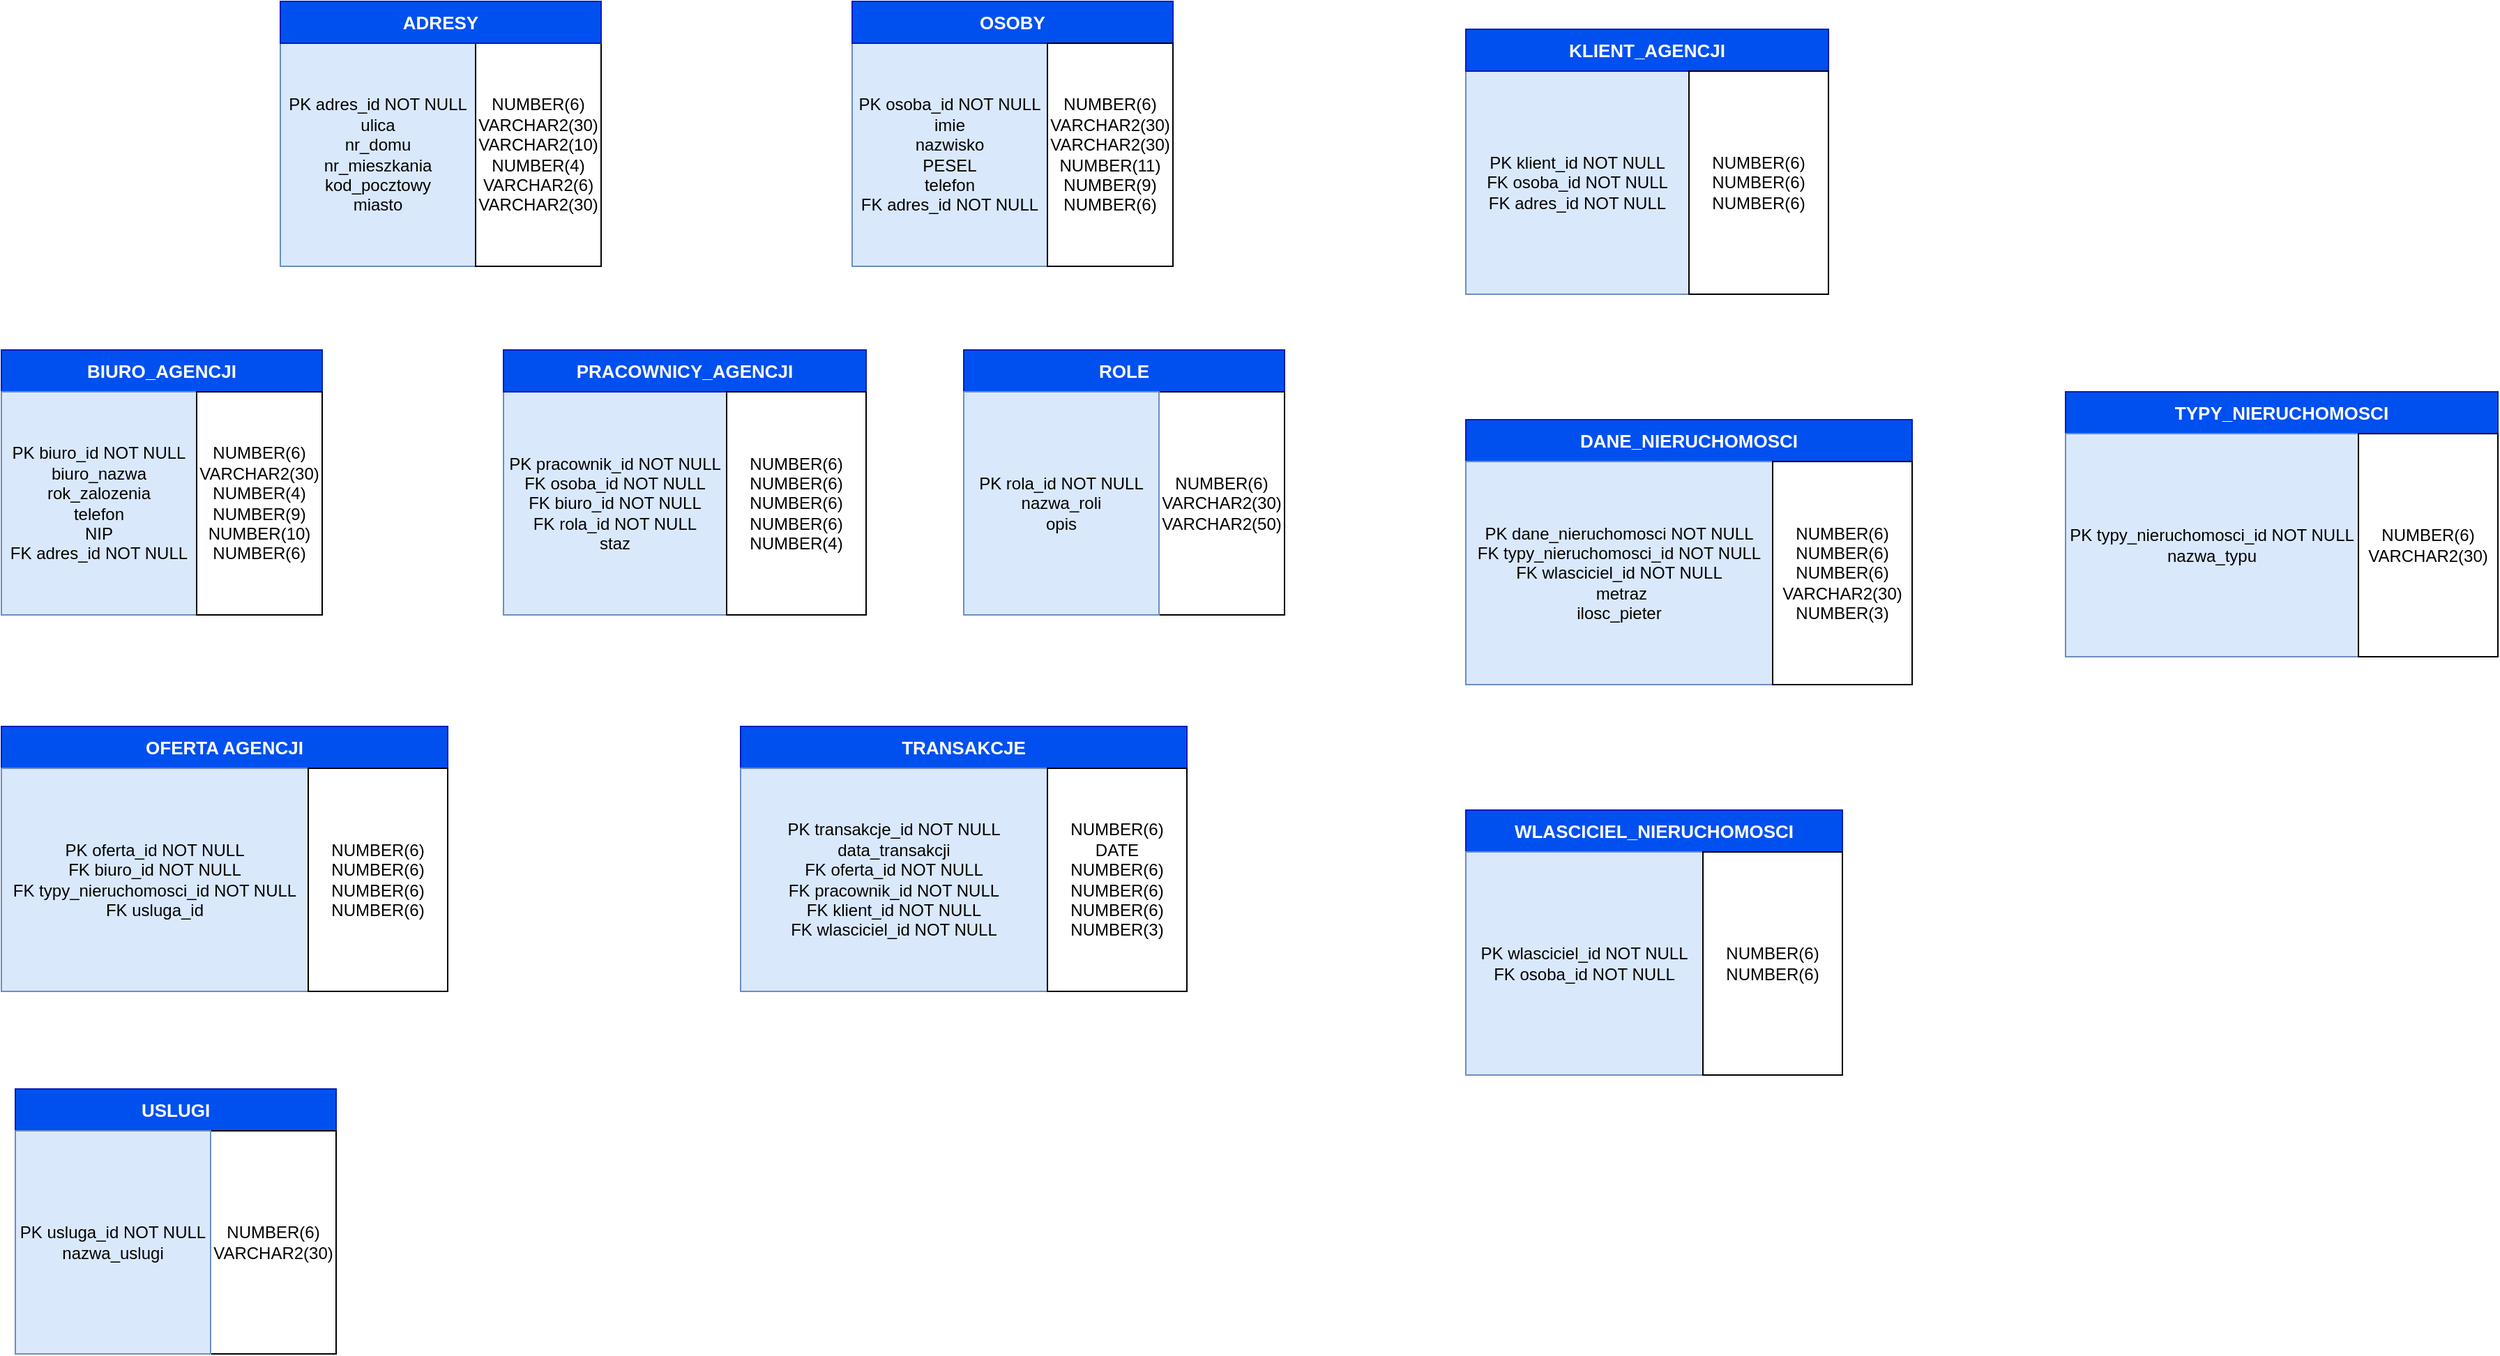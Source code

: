 <mxfile version="15.7.4" type="device"><diagram id="x3S8lb5ky8qLZGliVBQX" name="Page-1"><mxGraphModel dx="2031" dy="1134" grid="1" gridSize="10" guides="1" tooltips="1" connect="1" arrows="1" fold="1" page="1" pageScale="1" pageWidth="3300" pageHeight="4681" math="0" shadow="0"><root><mxCell id="0"/><mxCell id="1" parent="0"/><mxCell id="DuKHvbXo3TppNZbiKY4A-1" value="BIURO_AGENCJI" style="rounded=0;whiteSpace=wrap;html=1;fillColor=#0050ef;strokeColor=#001DBC;fontStyle=1;fontSize=13;fontColor=#ffffff;" vertex="1" parent="1"><mxGeometry x="30" y="270" width="230" height="30" as="geometry"/></mxCell><mxCell id="DuKHvbXo3TppNZbiKY4A-2" value="PK biuro_id NOT NULL&lt;br&gt;biuro_nazwa&lt;br&gt;rok_zalozenia&lt;br&gt;telefon&lt;br&gt;NIP&lt;br&gt;FK adres_id NOT NULL" style="rounded=0;whiteSpace=wrap;html=1;fillColor=#dae8fc;strokeColor=#6c8ebf;" vertex="1" parent="1"><mxGeometry x="30" y="300" width="140" height="160" as="geometry"/></mxCell><mxCell id="DuKHvbXo3TppNZbiKY4A-3" value="NUMBER(6)&lt;br&gt;VARCHAR2(30)&lt;br&gt;NUMBER(4)&lt;br&gt;NUMBER(9)&lt;br&gt;NUMBER(10)&lt;br&gt;NUMBER(6)" style="rounded=0;whiteSpace=wrap;html=1;" vertex="1" parent="1"><mxGeometry x="170" y="300" width="90" height="160" as="geometry"/></mxCell><mxCell id="DuKHvbXo3TppNZbiKY4A-4" value="PK adres_id NOT NULL&lt;br&gt;ulica&lt;br&gt;nr_domu&lt;br&gt;nr_mieszkania&lt;br&gt;kod_pocztowy&lt;br&gt;miasto" style="rounded=0;whiteSpace=wrap;html=1;fillColor=#dae8fc;strokeColor=#6c8ebf;" vertex="1" parent="1"><mxGeometry x="230" y="50" width="140" height="160" as="geometry"/></mxCell><mxCell id="DuKHvbXo3TppNZbiKY4A-5" value="NUMBER(6)&lt;br&gt;VARCHAR2(30)&lt;br&gt;VARCHAR2(10)&lt;br&gt;NUMBER(4)&lt;br&gt;VARCHAR2(6)&lt;br&gt;VARCHAR2(30)" style="rounded=0;whiteSpace=wrap;html=1;" vertex="1" parent="1"><mxGeometry x="370" y="50" width="90" height="160" as="geometry"/></mxCell><mxCell id="DuKHvbXo3TppNZbiKY4A-6" value="ADRESY" style="rounded=0;whiteSpace=wrap;html=1;fillColor=#0050ef;strokeColor=#001DBC;fontStyle=1;fontSize=13;fontColor=#ffffff;" vertex="1" parent="1"><mxGeometry x="230" y="20" width="230" height="30" as="geometry"/></mxCell><mxCell id="DuKHvbXo3TppNZbiKY4A-8" value="PK osoba_id NOT NULL&lt;br&gt;imie&lt;br&gt;nazwisko&lt;br&gt;PESEL&lt;br&gt;telefon&lt;br&gt;FK adres_id NOT NULL" style="rounded=0;whiteSpace=wrap;html=1;fillColor=#dae8fc;strokeColor=#6c8ebf;" vertex="1" parent="1"><mxGeometry x="640" y="50" width="140" height="160" as="geometry"/></mxCell><mxCell id="DuKHvbXo3TppNZbiKY4A-10" value="OSOBY" style="rounded=0;whiteSpace=wrap;html=1;fillColor=#0050ef;strokeColor=#001DBC;fontStyle=1;fontSize=13;fontColor=#ffffff;" vertex="1" parent="1"><mxGeometry x="640" y="20" width="230" height="30" as="geometry"/></mxCell><mxCell id="DuKHvbXo3TppNZbiKY4A-11" value="NUMBER(6)&lt;br&gt;VARCHAR2(30)&lt;br&gt;VARCHAR2(30)&lt;br&gt;NUMBER(11)&lt;br&gt;NUMBER(9)&lt;br&gt;NUMBER(6)" style="rounded=0;whiteSpace=wrap;html=1;" vertex="1" parent="1"><mxGeometry x="780" y="50" width="90" height="160" as="geometry"/></mxCell><mxCell id="DuKHvbXo3TppNZbiKY4A-12" value="ROLE" style="rounded=0;whiteSpace=wrap;html=1;fillColor=#0050ef;strokeColor=#001DBC;fontStyle=1;fontSize=13;fontColor=#ffffff;" vertex="1" parent="1"><mxGeometry x="720" y="270" width="230" height="30" as="geometry"/></mxCell><mxCell id="DuKHvbXo3TppNZbiKY4A-13" value="NUMBER(6)&lt;br&gt;VARCHAR2(30)&lt;br&gt;VARCHAR2(50)" style="rounded=0;whiteSpace=wrap;html=1;" vertex="1" parent="1"><mxGeometry x="860" y="300" width="90" height="160" as="geometry"/></mxCell><mxCell id="DuKHvbXo3TppNZbiKY4A-14" value="PK rola_id NOT NULL&lt;br&gt;nazwa_roli&lt;br&gt;opis" style="rounded=0;whiteSpace=wrap;html=1;fillColor=#dae8fc;strokeColor=#6c8ebf;" vertex="1" parent="1"><mxGeometry x="720" y="300" width="140" height="160" as="geometry"/></mxCell><mxCell id="DuKHvbXo3TppNZbiKY4A-15" value="PK pracownik_id NOT NULL&lt;br&gt;FK osoba_id NOT NULL&lt;br&gt;FK biuro_id NOT NULL&lt;br&gt;FK rola_id NOT NULL&lt;br&gt;staz" style="rounded=0;whiteSpace=wrap;html=1;fillColor=#dae8fc;strokeColor=#6c8ebf;" vertex="1" parent="1"><mxGeometry x="390" y="300" width="160" height="160" as="geometry"/></mxCell><mxCell id="DuKHvbXo3TppNZbiKY4A-16" value="PRACOWNICY_AGENCJI" style="rounded=0;whiteSpace=wrap;html=1;fillColor=#0050ef;strokeColor=#001DBC;fontStyle=1;fontSize=13;fontColor=#ffffff;" vertex="1" parent="1"><mxGeometry x="390" y="270" width="260" height="30" as="geometry"/></mxCell><mxCell id="DuKHvbXo3TppNZbiKY4A-17" value="NUMBER(6)&lt;br&gt;NUMBER(6)&lt;br&gt;NUMBER(6)&lt;br&gt;NUMBER(6)&lt;br&gt;NUMBER(4)" style="rounded=0;whiteSpace=wrap;html=1;" vertex="1" parent="1"><mxGeometry x="550" y="300" width="100" height="160" as="geometry"/></mxCell><mxCell id="DuKHvbXo3TppNZbiKY4A-18" value="USLUGI" style="rounded=0;whiteSpace=wrap;html=1;fillColor=#0050ef;strokeColor=#001DBC;fontStyle=1;fontSize=13;fontColor=#ffffff;" vertex="1" parent="1"><mxGeometry x="40" y="800" width="230" height="30" as="geometry"/></mxCell><mxCell id="DuKHvbXo3TppNZbiKY4A-19" value="NUMBER(6)&lt;br&gt;VARCHAR2(30)&lt;br&gt;" style="rounded=0;whiteSpace=wrap;html=1;" vertex="1" parent="1"><mxGeometry x="180" y="830" width="90" height="160" as="geometry"/></mxCell><mxCell id="DuKHvbXo3TppNZbiKY4A-20" value="PK usluga_id NOT NULL&lt;br&gt;nazwa_uslugi&lt;br&gt;" style="rounded=0;whiteSpace=wrap;html=1;fillColor=#dae8fc;strokeColor=#6c8ebf;" vertex="1" parent="1"><mxGeometry x="40" y="830" width="140" height="160" as="geometry"/></mxCell><mxCell id="DuKHvbXo3TppNZbiKY4A-21" value="OFERTA AGENCJI" style="rounded=0;whiteSpace=wrap;html=1;fillColor=#0050ef;strokeColor=#001DBC;fontStyle=1;fontSize=13;fontColor=#ffffff;" vertex="1" parent="1"><mxGeometry x="30" y="540" width="320" height="30" as="geometry"/></mxCell><mxCell id="DuKHvbXo3TppNZbiKY4A-22" value="PK oferta_id NOT NULL&lt;br&gt;FK biuro_id NOT NULL&lt;br&gt;FK typy_nieruchomosci_id NOT NULL&lt;br&gt;FK usluga_id" style="rounded=0;whiteSpace=wrap;html=1;fillColor=#dae8fc;strokeColor=#6c8ebf;" vertex="1" parent="1"><mxGeometry x="30" y="570" width="220" height="160" as="geometry"/></mxCell><mxCell id="DuKHvbXo3TppNZbiKY4A-23" value="NUMBER(6)&lt;br&gt;NUMBER(6)&lt;br&gt;NUMBER(6)&lt;br&gt;NUMBER(6)" style="rounded=0;whiteSpace=wrap;html=1;" vertex="1" parent="1"><mxGeometry x="250" y="570" width="100" height="160" as="geometry"/></mxCell><mxCell id="DuKHvbXo3TppNZbiKY4A-24" value="TYPY_NIERUCHOMOSCI" style="rounded=0;whiteSpace=wrap;html=1;fillColor=#0050ef;strokeColor=#001DBC;fontStyle=1;fontSize=13;fontColor=#ffffff;" vertex="1" parent="1"><mxGeometry x="1510" y="300" width="310" height="30" as="geometry"/></mxCell><mxCell id="DuKHvbXo3TppNZbiKY4A-25" value="PK typy_nieruchomosci_id NOT NULL&lt;br&gt;nazwa_typu&lt;br&gt;" style="rounded=0;whiteSpace=wrap;html=1;fillColor=#dae8fc;strokeColor=#6c8ebf;" vertex="1" parent="1"><mxGeometry x="1510" y="330" width="210" height="160" as="geometry"/></mxCell><mxCell id="DuKHvbXo3TppNZbiKY4A-26" value="NUMBER(6)&lt;br&gt;VARCHAR2(30)" style="rounded=0;whiteSpace=wrap;html=1;" vertex="1" parent="1"><mxGeometry x="1720" y="330" width="100" height="160" as="geometry"/></mxCell><mxCell id="DuKHvbXo3TppNZbiKY4A-27" value="WLASCICIEL_NIERUCHOMOSCI" style="rounded=0;whiteSpace=wrap;html=1;fillColor=#0050ef;strokeColor=#001DBC;fontStyle=1;fontSize=13;fontColor=#ffffff;" vertex="1" parent="1"><mxGeometry x="1080" y="600" width="270" height="30" as="geometry"/></mxCell><mxCell id="DuKHvbXo3TppNZbiKY4A-28" value="PK wlasciciel_id NOT NULL&lt;br&gt;FK osoba_id NOT NULL" style="rounded=0;whiteSpace=wrap;html=1;fillColor=#dae8fc;strokeColor=#6c8ebf;" vertex="1" parent="1"><mxGeometry x="1080" y="630" width="170" height="160" as="geometry"/></mxCell><mxCell id="DuKHvbXo3TppNZbiKY4A-29" value="NUMBER(6)&lt;br&gt;NUMBER(6)" style="rounded=0;whiteSpace=wrap;html=1;" vertex="1" parent="1"><mxGeometry x="1250" y="630" width="100" height="160" as="geometry"/></mxCell><mxCell id="DuKHvbXo3TppNZbiKY4A-30" value="PK klient_id NOT NULL&lt;br&gt;FK osoba_id NOT NULL&lt;br&gt;FK adres_id NOT NULL&lt;br&gt;" style="rounded=0;whiteSpace=wrap;html=1;fillColor=#dae8fc;strokeColor=#6c8ebf;" vertex="1" parent="1"><mxGeometry x="1080" y="70" width="160" height="160" as="geometry"/></mxCell><mxCell id="DuKHvbXo3TppNZbiKY4A-31" value="KLIENT_AGENCJI" style="rounded=0;whiteSpace=wrap;html=1;fillColor=#0050ef;strokeColor=#001DBC;fontStyle=1;fontSize=13;fontColor=#ffffff;" vertex="1" parent="1"><mxGeometry x="1080" y="40" width="260" height="30" as="geometry"/></mxCell><mxCell id="DuKHvbXo3TppNZbiKY4A-32" value="NUMBER(6)&lt;br&gt;NUMBER(6)&lt;br&gt;NUMBER(6)&lt;br&gt;" style="rounded=0;whiteSpace=wrap;html=1;" vertex="1" parent="1"><mxGeometry x="1240" y="70" width="100" height="160" as="geometry"/></mxCell><mxCell id="DuKHvbXo3TppNZbiKY4A-33" value="DANE_NIERUCHOMOSCI" style="rounded=0;whiteSpace=wrap;html=1;fillColor=#0050ef;strokeColor=#001DBC;fontStyle=1;fontSize=13;fontColor=#ffffff;" vertex="1" parent="1"><mxGeometry x="1080" y="320" width="320" height="30" as="geometry"/></mxCell><mxCell id="DuKHvbXo3TppNZbiKY4A-34" value="PK dane_nieruchomosci NOT NULL&lt;br&gt;FK typy_nieruchomosci_id NOT NULL&lt;br&gt;FK wlasciciel_id NOT NULL&lt;br&gt;&amp;nbsp;metraz&lt;br&gt;ilosc_pieter" style="rounded=0;whiteSpace=wrap;html=1;fillColor=#dae8fc;strokeColor=#6c8ebf;" vertex="1" parent="1"><mxGeometry x="1080" y="350" width="220" height="160" as="geometry"/></mxCell><mxCell id="DuKHvbXo3TppNZbiKY4A-35" value="NUMBER(6)&lt;br&gt;NUMBER(6)&lt;br&gt;NUMBER(6)&lt;br&gt;VARCHAR2(30)&lt;br&gt;NUMBER(3)" style="rounded=0;whiteSpace=wrap;html=1;" vertex="1" parent="1"><mxGeometry x="1300" y="350" width="100" height="160" as="geometry"/></mxCell><mxCell id="DuKHvbXo3TppNZbiKY4A-36" value="TRANSAKCJE" style="rounded=0;whiteSpace=wrap;html=1;fillColor=#0050ef;strokeColor=#001DBC;fontSize=13;fontStyle=1;fontColor=#ffffff;" vertex="1" parent="1"><mxGeometry x="560" y="540" width="320" height="30" as="geometry"/></mxCell><mxCell id="DuKHvbXo3TppNZbiKY4A-37" value="PK transakcje_id NOT NULL&lt;br&gt;data_transakcji&lt;br&gt;FK oferta_id NOT NULL&lt;br&gt;FK pracownik_id NOT NULL&lt;br&gt;FK klient_id NOT NULL&lt;br&gt;FK wlasciciel_id NOT NULL" style="rounded=0;whiteSpace=wrap;html=1;fillColor=#dae8fc;strokeColor=#6c8ebf;" vertex="1" parent="1"><mxGeometry x="560" y="570" width="220" height="160" as="geometry"/></mxCell><mxCell id="DuKHvbXo3TppNZbiKY4A-38" value="NUMBER(6)&lt;br&gt;DATE&lt;br&gt;NUMBER(6)&lt;br&gt;NUMBER(6)&lt;br&gt;NUMBER(6)&lt;br&gt;NUMBER(3)" style="rounded=0;whiteSpace=wrap;html=1;" vertex="1" parent="1"><mxGeometry x="780" y="570" width="100" height="160" as="geometry"/></mxCell></root></mxGraphModel></diagram></mxfile>